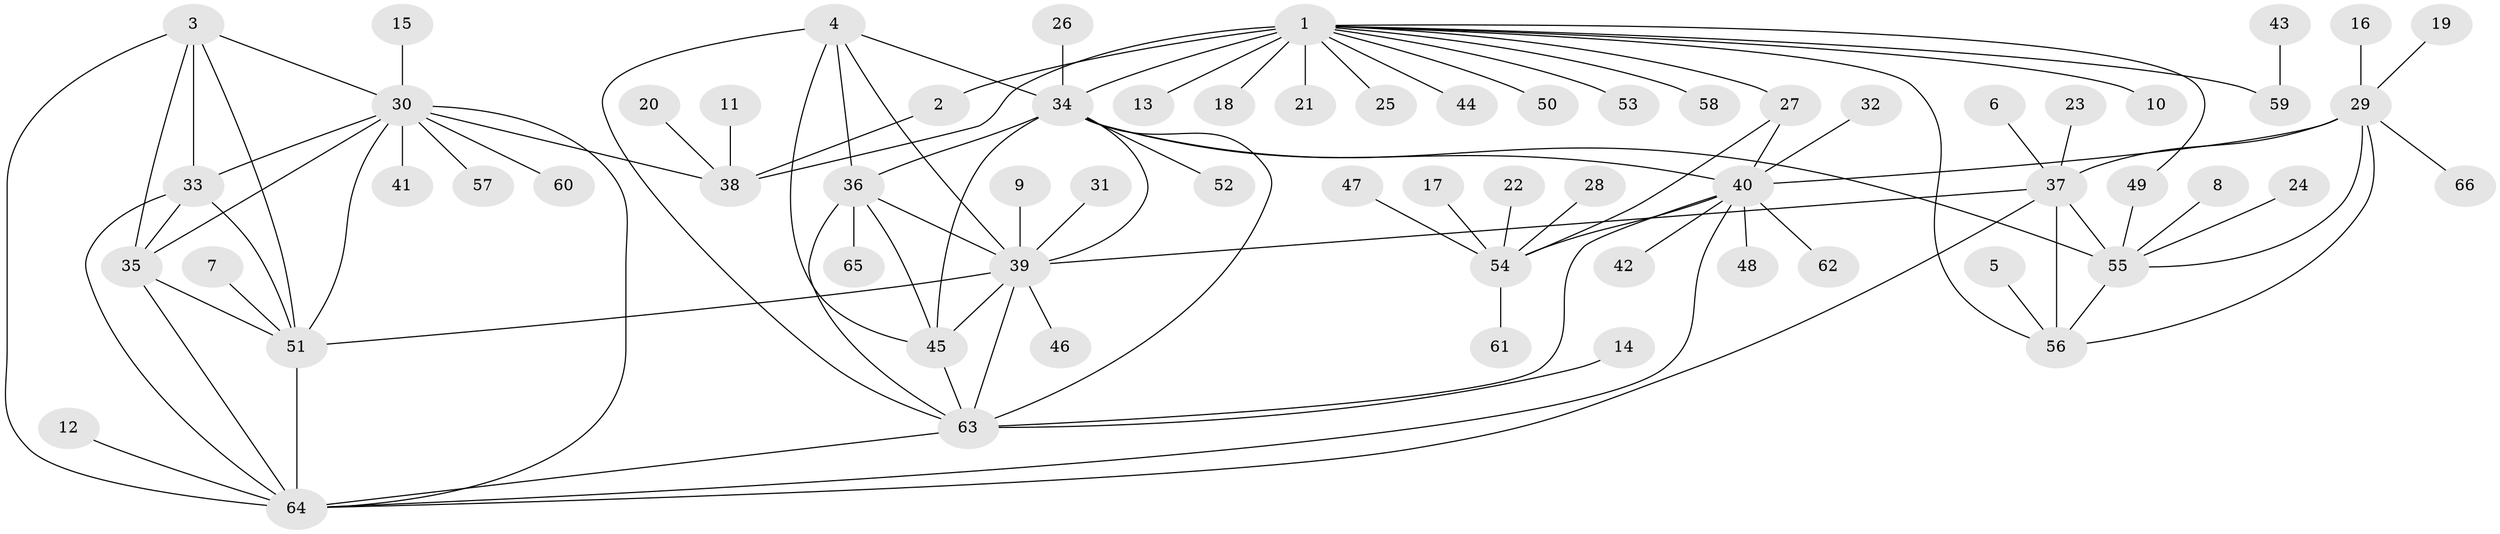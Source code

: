 // original degree distribution, {10: 0.030303030303030304, 9: 0.03787878787878788, 7: 0.045454545454545456, 5: 0.030303030303030304, 8: 0.022727272727272728, 11: 0.015151515151515152, 12: 0.022727272727272728, 6: 0.015151515151515152, 13: 0.007575757575757576, 1: 0.6060606060606061, 3: 0.030303030303030304, 2: 0.12878787878787878, 4: 0.007575757575757576}
// Generated by graph-tools (version 1.1) at 2025/50/03/09/25 03:50:40]
// undirected, 66 vertices, 100 edges
graph export_dot {
graph [start="1"]
  node [color=gray90,style=filled];
  1;
  2;
  3;
  4;
  5;
  6;
  7;
  8;
  9;
  10;
  11;
  12;
  13;
  14;
  15;
  16;
  17;
  18;
  19;
  20;
  21;
  22;
  23;
  24;
  25;
  26;
  27;
  28;
  29;
  30;
  31;
  32;
  33;
  34;
  35;
  36;
  37;
  38;
  39;
  40;
  41;
  42;
  43;
  44;
  45;
  46;
  47;
  48;
  49;
  50;
  51;
  52;
  53;
  54;
  55;
  56;
  57;
  58;
  59;
  60;
  61;
  62;
  63;
  64;
  65;
  66;
  1 -- 2 [weight=4.0];
  1 -- 10 [weight=1.0];
  1 -- 13 [weight=1.0];
  1 -- 18 [weight=1.0];
  1 -- 21 [weight=1.0];
  1 -- 25 [weight=1.0];
  1 -- 27 [weight=2.0];
  1 -- 34 [weight=1.0];
  1 -- 38 [weight=4.0];
  1 -- 44 [weight=1.0];
  1 -- 49 [weight=1.0];
  1 -- 50 [weight=1.0];
  1 -- 53 [weight=1.0];
  1 -- 56 [weight=1.0];
  1 -- 58 [weight=1.0];
  1 -- 59 [weight=1.0];
  2 -- 38 [weight=1.0];
  3 -- 30 [weight=1.0];
  3 -- 33 [weight=1.0];
  3 -- 35 [weight=1.0];
  3 -- 51 [weight=1.0];
  3 -- 64 [weight=1.0];
  4 -- 34 [weight=1.0];
  4 -- 36 [weight=1.0];
  4 -- 39 [weight=1.0];
  4 -- 45 [weight=1.0];
  4 -- 63 [weight=1.0];
  5 -- 56 [weight=1.0];
  6 -- 37 [weight=1.0];
  7 -- 51 [weight=1.0];
  8 -- 55 [weight=1.0];
  9 -- 39 [weight=1.0];
  11 -- 38 [weight=1.0];
  12 -- 64 [weight=1.0];
  14 -- 63 [weight=1.0];
  15 -- 30 [weight=1.0];
  16 -- 29 [weight=1.0];
  17 -- 54 [weight=1.0];
  19 -- 29 [weight=1.0];
  20 -- 38 [weight=1.0];
  22 -- 54 [weight=1.0];
  23 -- 37 [weight=1.0];
  24 -- 55 [weight=1.0];
  26 -- 34 [weight=1.0];
  27 -- 40 [weight=4.0];
  27 -- 54 [weight=1.0];
  28 -- 54 [weight=1.0];
  29 -- 37 [weight=3.0];
  29 -- 40 [weight=1.0];
  29 -- 55 [weight=1.0];
  29 -- 56 [weight=1.0];
  29 -- 66 [weight=1.0];
  30 -- 33 [weight=1.0];
  30 -- 35 [weight=1.0];
  30 -- 38 [weight=1.0];
  30 -- 41 [weight=1.0];
  30 -- 51 [weight=1.0];
  30 -- 57 [weight=1.0];
  30 -- 60 [weight=1.0];
  30 -- 64 [weight=1.0];
  31 -- 39 [weight=1.0];
  32 -- 40 [weight=1.0];
  33 -- 35 [weight=1.0];
  33 -- 51 [weight=1.0];
  33 -- 64 [weight=1.0];
  34 -- 36 [weight=1.0];
  34 -- 39 [weight=1.0];
  34 -- 40 [weight=1.0];
  34 -- 45 [weight=1.0];
  34 -- 52 [weight=1.0];
  34 -- 55 [weight=1.0];
  34 -- 63 [weight=1.0];
  35 -- 51 [weight=1.0];
  35 -- 64 [weight=1.0];
  36 -- 39 [weight=1.0];
  36 -- 45 [weight=1.0];
  36 -- 63 [weight=1.0];
  36 -- 65 [weight=1.0];
  37 -- 39 [weight=1.0];
  37 -- 55 [weight=3.0];
  37 -- 56 [weight=3.0];
  37 -- 64 [weight=1.0];
  39 -- 45 [weight=1.0];
  39 -- 46 [weight=1.0];
  39 -- 51 [weight=1.0];
  39 -- 63 [weight=1.0];
  40 -- 42 [weight=1.0];
  40 -- 48 [weight=1.0];
  40 -- 54 [weight=4.0];
  40 -- 62 [weight=1.0];
  40 -- 63 [weight=1.0];
  40 -- 64 [weight=1.0];
  43 -- 59 [weight=1.0];
  45 -- 63 [weight=1.0];
  47 -- 54 [weight=1.0];
  49 -- 55 [weight=1.0];
  51 -- 64 [weight=1.0];
  54 -- 61 [weight=1.0];
  55 -- 56 [weight=1.0];
  63 -- 64 [weight=1.0];
}
